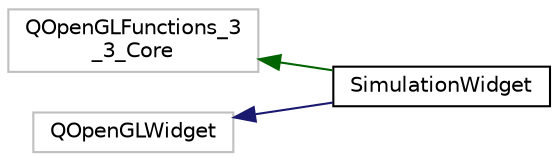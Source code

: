 digraph "Graphical Class Hierarchy"
{
 // LATEX_PDF_SIZE
  edge [fontname="Helvetica",fontsize="10",labelfontname="Helvetica",labelfontsize="10"];
  node [fontname="Helvetica",fontsize="10",shape=record];
  rankdir="LR";
  Node153 [label="QOpenGLFunctions_3\l_3_Core",height=0.2,width=0.4,color="grey75", fillcolor="white", style="filled",tooltip=" "];
  Node153 -> Node0 [dir="back",color="darkgreen",fontsize="10",style="solid",fontname="Helvetica"];
  Node0 [label="SimulationWidget",height=0.2,width=0.4,color="black", fillcolor="white", style="filled",URL="$classSimulationWidget.html",tooltip=" "];
  Node155 [label="QOpenGLWidget",height=0.2,width=0.4,color="grey75", fillcolor="white", style="filled",tooltip=" "];
  Node155 -> Node0 [dir="back",color="midnightblue",fontsize="10",style="solid",fontname="Helvetica"];
}
